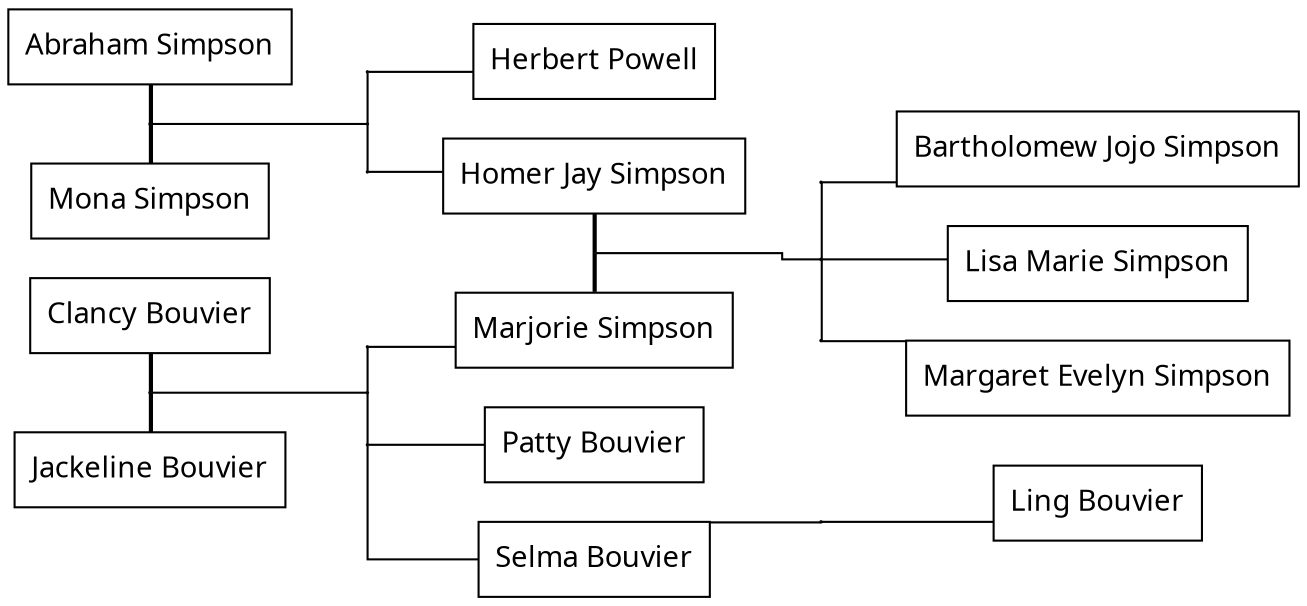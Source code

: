 graph "Simpsons" {
graph [charset="UTF-8", rankdir="LR", splines="ortho"]
node [fontname="Sans", shape="record"]

// dpi 150


Abraham [label=" Abraham&nbsp;Simpson"]

Mona [label=" Mona&nbsp;Simpson"]

Clancy [label=" Clancy&nbsp;Bouvier"]

Jackeline [label=" Jackeline&nbsp;Bouvier"]

Herb [label=" Herbert&nbsp;Powell"]

Homer [label=" Homer&nbsp;Jay&nbsp;Simpson"]

Marge [label=" Marjorie&nbsp;Simpson"]

Patty [label=" Patty&nbsp;Bouvier"]

Selma [label=" Selma&nbsp;Bouvier"]

Bart [label=" Bartholomew&nbsp;Jojo&nbsp;Simpson"]

Lisa [label=" Lisa&nbsp;Marie&nbsp;Simpson"]

Maggie [label=" Margaret&nbsp;Evelyn&nbsp;Simpson"]

Ling [label=" Ling&nbsp;Bouvier"]

{rank=same; Mona -- Clancy [style=invis]}

{rank=same; Herb -- Homer -- Marge -- Patty -- Selma [style=invis]}

{rank=same; Bart -- Lisa -- Maggie -- Ling [style=invis]}

f0_p [height="0.01", shape="point", width="0.01"]
f0_c0 [height="0.01", shape="point", width="0.01"]
f0_c1 [height="0.01", shape="point", width="0.01"]
f0_c2 [height="0.01", shape="point", width="0.01"]
{rank=same; Abraham -- f0_p -- Mona [style=bold]}
{rank=same; f0_c0 -- f0_c1 -- f0_c2}
f0_p -- f0_c1
f0_c0 -- Herb
f0_c2 -- Homer

f1_p [height="0.01", shape="point", width="0.01"]
f1_c0 [height="0.01", shape="point", width="0.01"]
f1_c1 [height="0.01", shape="point", width="0.01"]
f1_c2 [height="0.01", shape="point", width="0.01"]
{rank=same; Clancy -- f1_p -- Jackeline [style=bold]}
{rank=same; f1_c0 -- f1_c1 -- f1_c2}
f1_p -- f1_c1
f1_c0 -- Marge
f1_c2 -- Patty
f1_c2 -- Selma

f2_p [height="0.01", shape="point", width="0.01"]
f2_c0 [height="0.01", shape="point", width="0.01"]
f2_c1 [height="0.01", shape="point", width="0.01"]
f2_c2 [height="0.01", shape="point", width="0.01"]
{rank=same; Homer -- f2_p -- Marge [style=bold]}
{rank=same; f2_c0 -- f2_c1 -- f2_c2}
f2_p -- f2_c1
f2_c0 -- Bart
f2_c1 -- Lisa
f2_c2 -- Maggie

f3_c [height="0.01", shape="point", width="0.01"]
Selma -- f3_c
f3_c -- Ling

}
